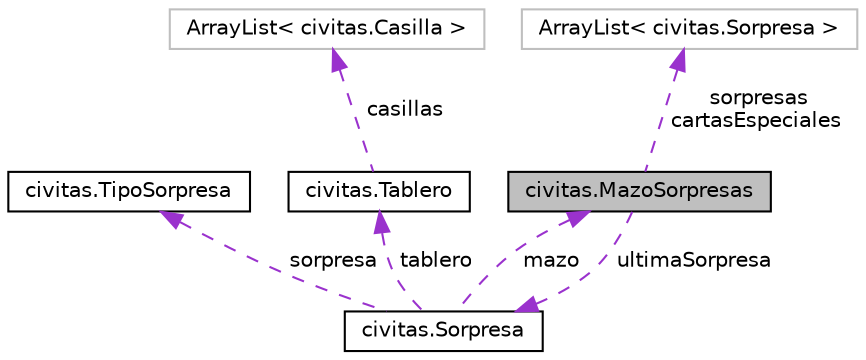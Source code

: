 digraph "civitas.MazoSorpresas"
{
  edge [fontname="Helvetica",fontsize="10",labelfontname="Helvetica",labelfontsize="10"];
  node [fontname="Helvetica",fontsize="10",shape=record];
  Node1 [label="civitas.MazoSorpresas",height=0.2,width=0.4,color="black", fillcolor="grey75", style="filled", fontcolor="black"];
  Node2 -> Node1 [dir="back",color="darkorchid3",fontsize="10",style="dashed",label=" sorpresas\ncartasEspeciales" ];
  Node2 [label="ArrayList\< civitas.Sorpresa \>",height=0.2,width=0.4,color="grey75", fillcolor="white", style="filled"];
  Node3 -> Node1 [dir="back",color="darkorchid3",fontsize="10",style="dashed",label=" ultimaSorpresa" ];
  Node3 [label="civitas.Sorpresa",height=0.2,width=0.4,color="black", fillcolor="white", style="filled",URL="$classcivitas_1_1Sorpresa.html"];
  Node4 -> Node3 [dir="back",color="darkorchid3",fontsize="10",style="dashed",label=" sorpresa" ];
  Node4 [label="civitas.TipoSorpresa",height=0.2,width=0.4,color="black", fillcolor="white", style="filled",URL="$enumcivitas_1_1TipoSorpresa.html"];
  Node5 -> Node3 [dir="back",color="darkorchid3",fontsize="10",style="dashed",label=" tablero" ];
  Node5 [label="civitas.Tablero",height=0.2,width=0.4,color="black", fillcolor="white", style="filled",URL="$classcivitas_1_1Tablero.html",tooltip="Representa el tablero de juego imponiendo las restricciones existentes. "];
  Node6 -> Node5 [dir="back",color="darkorchid3",fontsize="10",style="dashed",label=" casillas" ];
  Node6 [label="ArrayList\< civitas.Casilla \>",height=0.2,width=0.4,color="grey75", fillcolor="white", style="filled"];
  Node1 -> Node3 [dir="back",color="darkorchid3",fontsize="10",style="dashed",label=" mazo" ];
}
